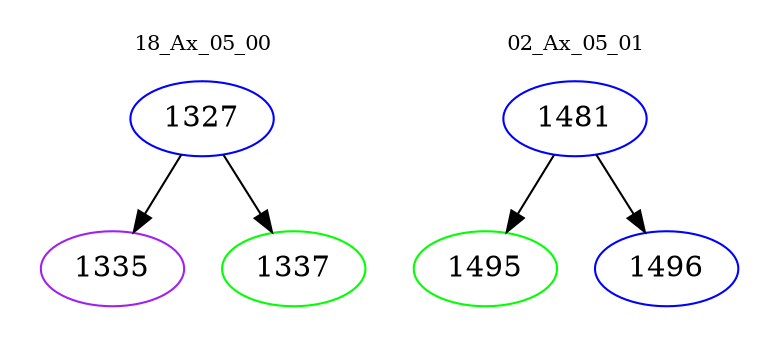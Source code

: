 digraph{
subgraph cluster_0 {
color = white
label = "18_Ax_05_00";
fontsize=10;
T0_1327 [label="1327", color="blue"]
T0_1327 -> T0_1335 [color="black"]
T0_1335 [label="1335", color="purple"]
T0_1327 -> T0_1337 [color="black"]
T0_1337 [label="1337", color="green"]
}
subgraph cluster_1 {
color = white
label = "02_Ax_05_01";
fontsize=10;
T1_1481 [label="1481", color="blue"]
T1_1481 -> T1_1495 [color="black"]
T1_1495 [label="1495", color="green"]
T1_1481 -> T1_1496 [color="black"]
T1_1496 [label="1496", color="blue"]
}
}
